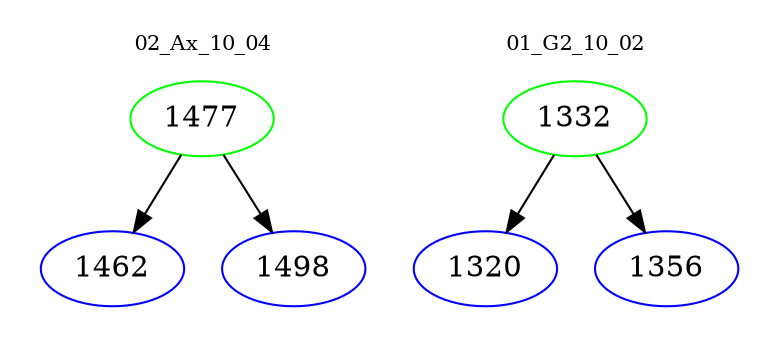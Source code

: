 digraph{
subgraph cluster_0 {
color = white
label = "02_Ax_10_04";
fontsize=10;
T0_1477 [label="1477", color="green"]
T0_1477 -> T0_1462 [color="black"]
T0_1462 [label="1462", color="blue"]
T0_1477 -> T0_1498 [color="black"]
T0_1498 [label="1498", color="blue"]
}
subgraph cluster_1 {
color = white
label = "01_G2_10_02";
fontsize=10;
T1_1332 [label="1332", color="green"]
T1_1332 -> T1_1320 [color="black"]
T1_1320 [label="1320", color="blue"]
T1_1332 -> T1_1356 [color="black"]
T1_1356 [label="1356", color="blue"]
}
}
